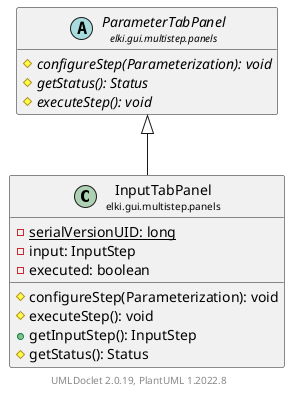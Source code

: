 @startuml
    remove .*\.(Instance|Par|Parameterizer|Factory)$
    set namespaceSeparator none
    hide empty fields
    hide empty methods

    class "<size:14>InputTabPanel\n<size:10>elki.gui.multistep.panels" as elki.gui.multistep.panels.InputTabPanel [[InputTabPanel.html]] {
        {static} -serialVersionUID: long
        -input: InputStep
        -executed: boolean
        #configureStep(Parameterization): void
        #executeStep(): void
        +getInputStep(): InputStep
        #getStatus(): Status
    }

    abstract class "<size:14>ParameterTabPanel\n<size:10>elki.gui.multistep.panels" as elki.gui.multistep.panels.ParameterTabPanel [[ParameterTabPanel.html]] {
        {abstract} #configureStep(Parameterization): void
        {abstract} #getStatus(): Status
        {abstract} #executeStep(): void
    }

    elki.gui.multistep.panels.ParameterTabPanel <|-- elki.gui.multistep.panels.InputTabPanel

    center footer UMLDoclet 2.0.19, PlantUML 1.2022.8
@enduml
